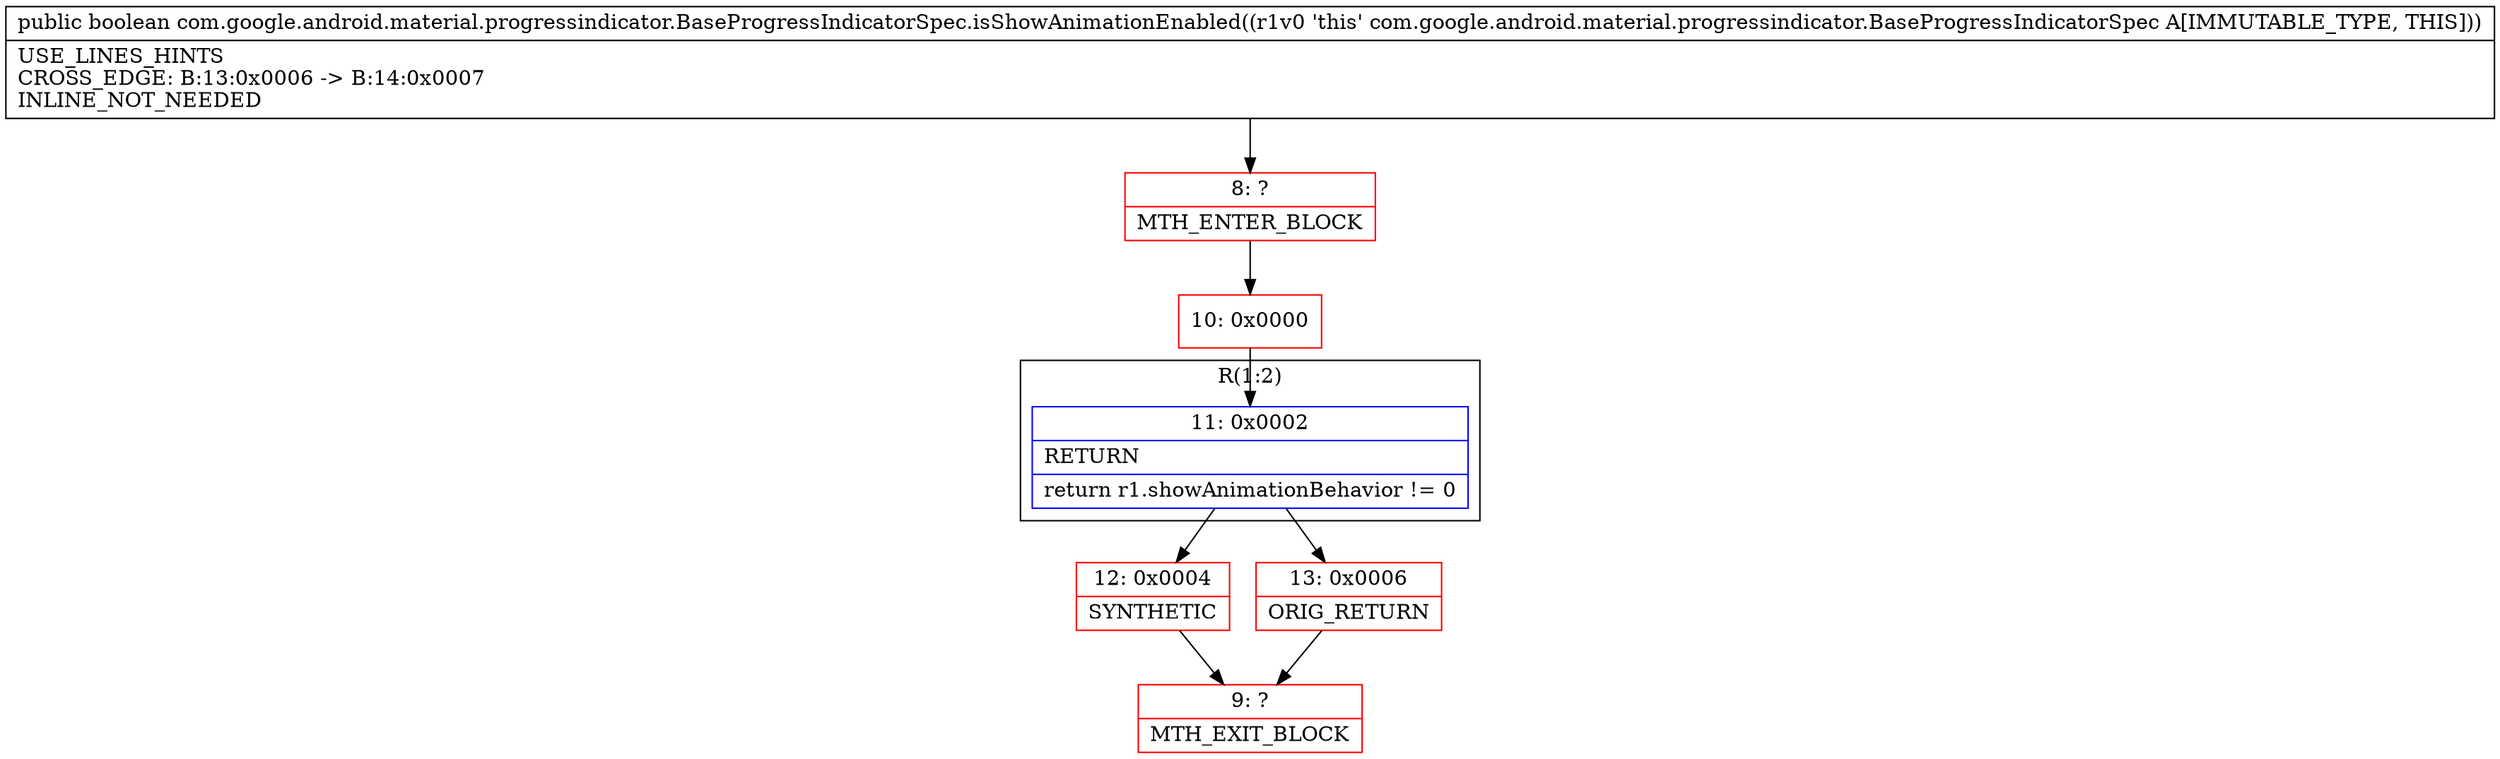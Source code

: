 digraph "CFG forcom.google.android.material.progressindicator.BaseProgressIndicatorSpec.isShowAnimationEnabled()Z" {
subgraph cluster_Region_1932901355 {
label = "R(1:2)";
node [shape=record,color=blue];
Node_11 [shape=record,label="{11\:\ 0x0002|RETURN\l|return r1.showAnimationBehavior != 0\l}"];
}
Node_8 [shape=record,color=red,label="{8\:\ ?|MTH_ENTER_BLOCK\l}"];
Node_10 [shape=record,color=red,label="{10\:\ 0x0000}"];
Node_12 [shape=record,color=red,label="{12\:\ 0x0004|SYNTHETIC\l}"];
Node_9 [shape=record,color=red,label="{9\:\ ?|MTH_EXIT_BLOCK\l}"];
Node_13 [shape=record,color=red,label="{13\:\ 0x0006|ORIG_RETURN\l}"];
MethodNode[shape=record,label="{public boolean com.google.android.material.progressindicator.BaseProgressIndicatorSpec.isShowAnimationEnabled((r1v0 'this' com.google.android.material.progressindicator.BaseProgressIndicatorSpec A[IMMUTABLE_TYPE, THIS]))  | USE_LINES_HINTS\lCROSS_EDGE: B:13:0x0006 \-\> B:14:0x0007\lINLINE_NOT_NEEDED\l}"];
MethodNode -> Node_8;Node_11 -> Node_12;
Node_11 -> Node_13;
Node_8 -> Node_10;
Node_10 -> Node_11;
Node_12 -> Node_9;
Node_13 -> Node_9;
}

